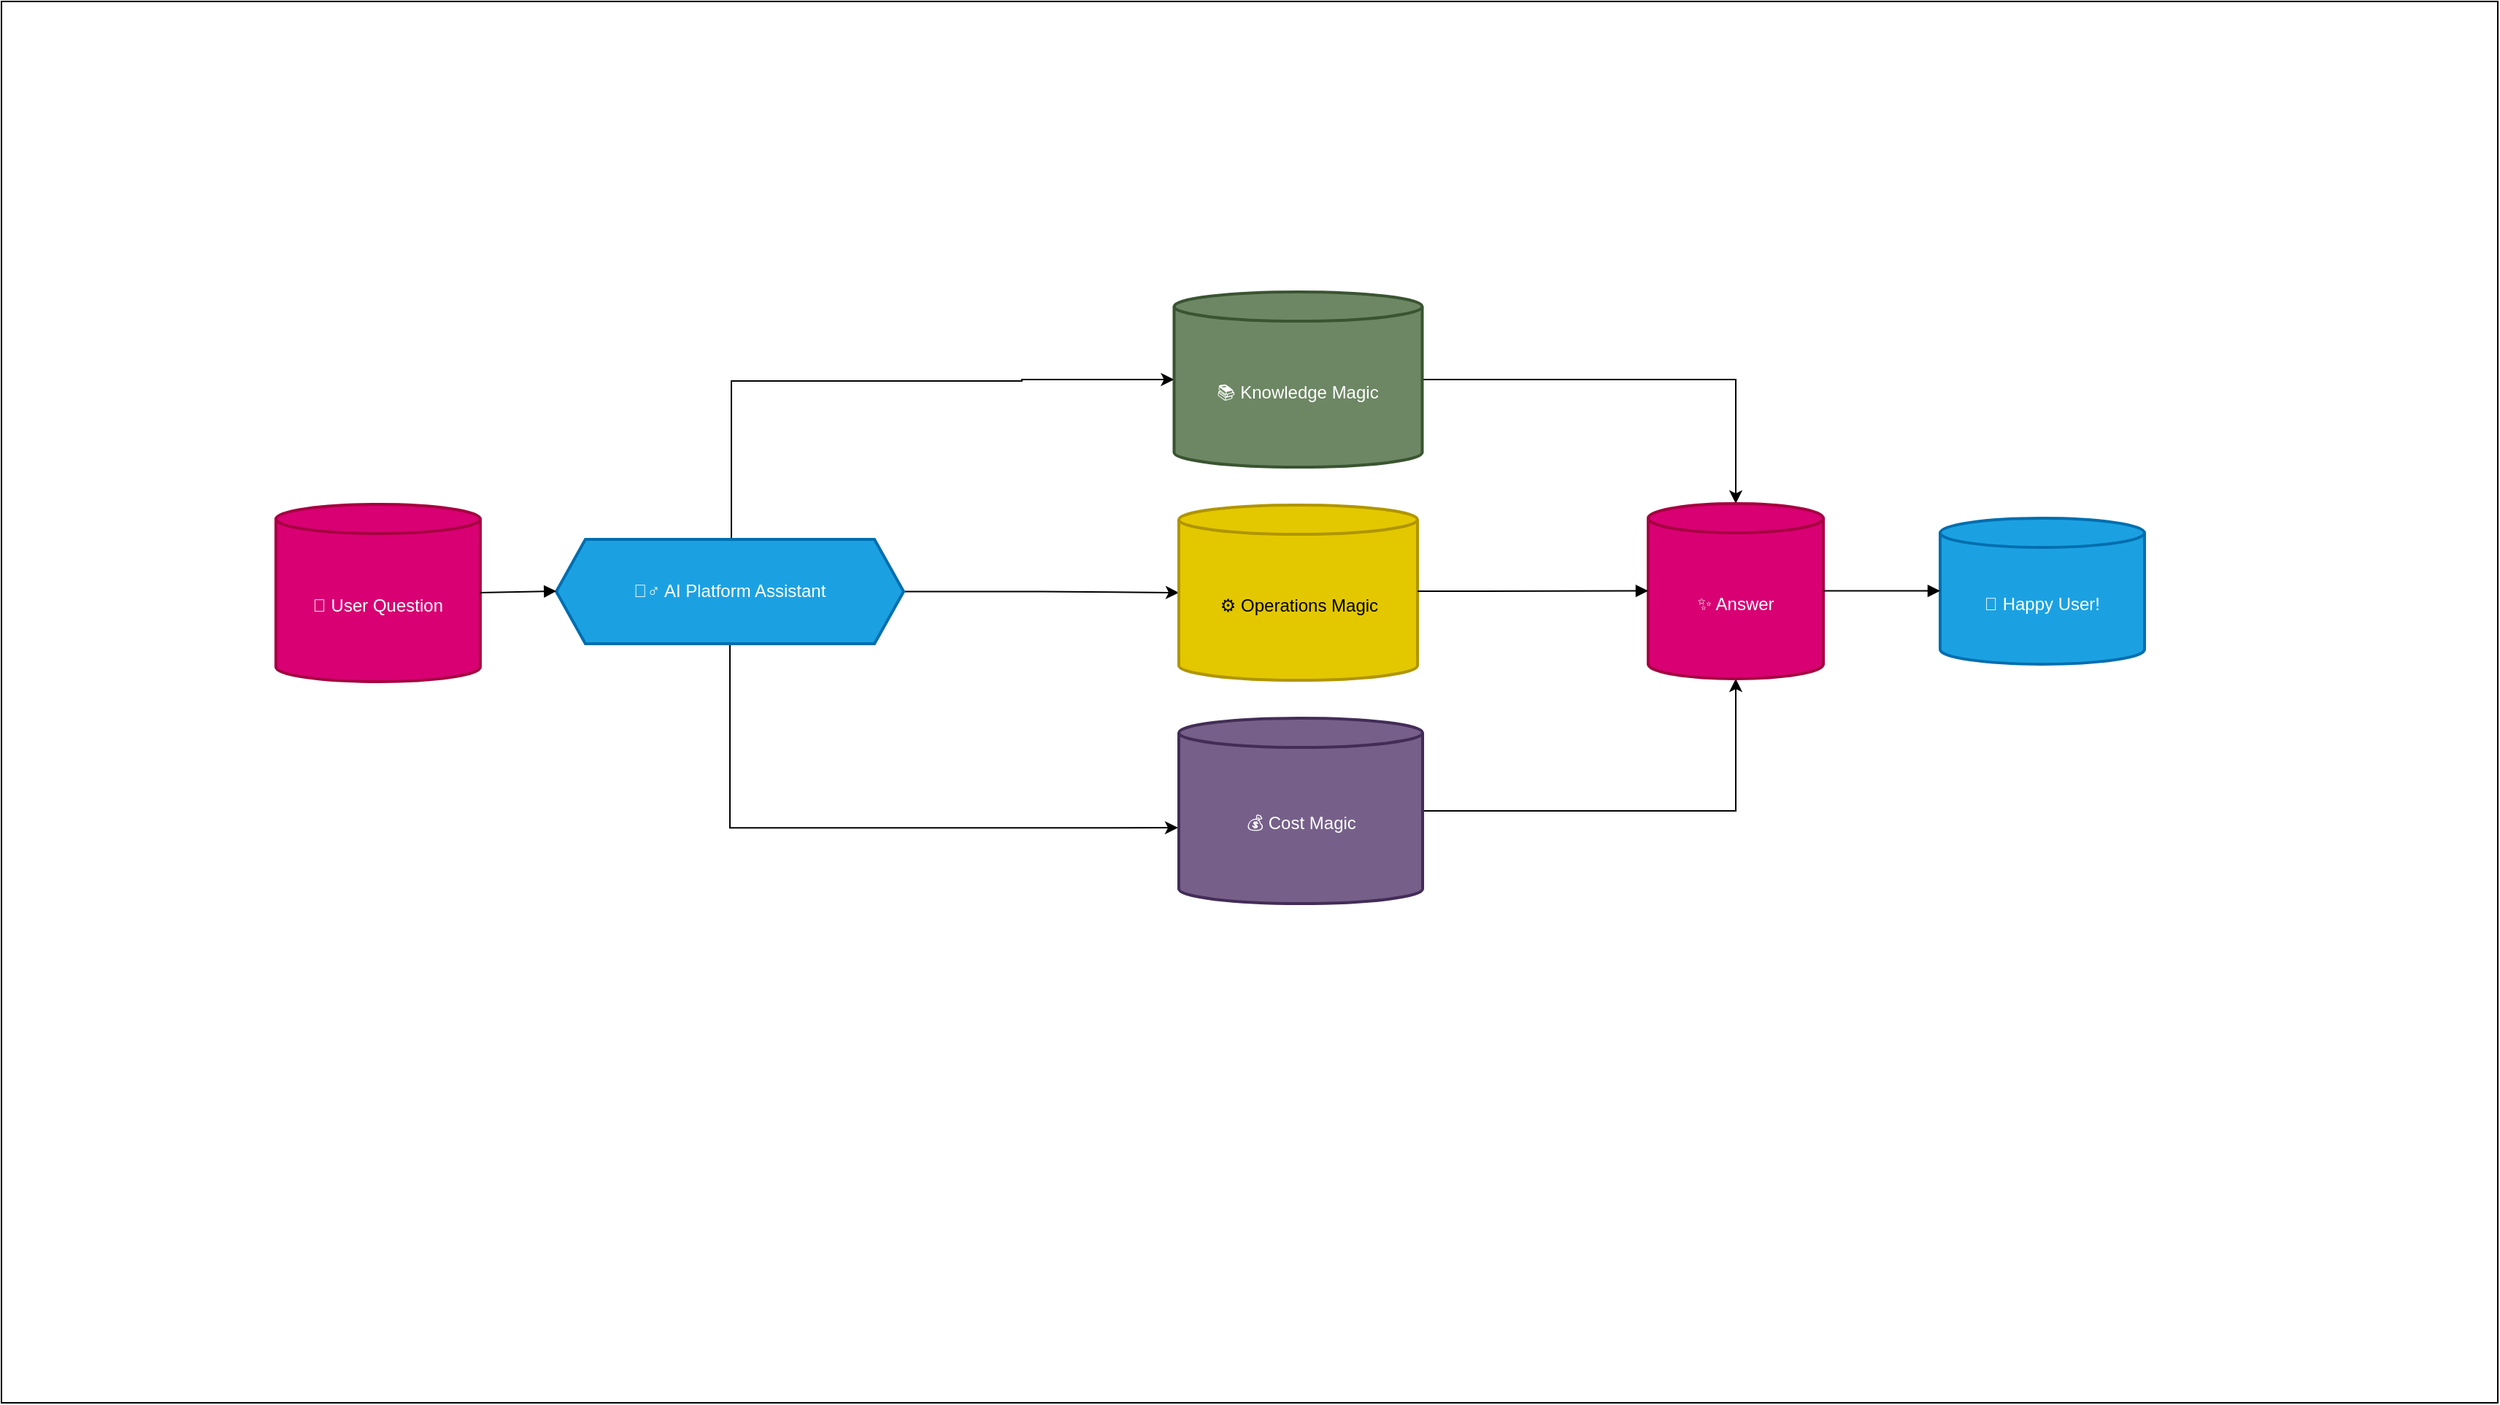 <mxfile version="21.6.8" type="device">
  <diagram name="Page-1" id="2opxLaow2kM9Bb_5w4BE">
    <mxGraphModel dx="2924" dy="1197" grid="1" gridSize="10" guides="1" tooltips="1" connect="1" arrows="1" fold="1" page="1" pageScale="1" pageWidth="850" pageHeight="1100" math="0" shadow="0">
      <root>
        <mxCell id="0" />
        <mxCell id="1" parent="0" />
        <mxCell id="H1tO_FH9vnIzFI_Jb-GQ-24" value="" style="rounded=0;whiteSpace=wrap;html=1;" vertex="1" parent="1">
          <mxGeometry x="-10" y="20" width="1710" height="960" as="geometry" />
        </mxCell>
        <mxCell id="H1tO_FH9vnIzFI_Jb-GQ-1" value="👤 User Question" style="shape=cylinder3;boundedLbl=1;backgroundOutline=1;size=10;strokeWidth=2;whiteSpace=wrap;fillColor=#d80073;fontColor=#ffffff;strokeColor=#A50040;" vertex="1" parent="1">
          <mxGeometry x="178" y="364.5" width="140" height="121.5" as="geometry" />
        </mxCell>
        <mxCell id="H1tO_FH9vnIzFI_Jb-GQ-17" style="edgeStyle=orthogonalEdgeStyle;rounded=0;orthogonalLoop=1;jettySize=auto;html=1;entryX=0;entryY=0.5;entryDx=0;entryDy=0;entryPerimeter=0;" edge="1" parent="1" source="H1tO_FH9vnIzFI_Jb-GQ-2" target="H1tO_FH9vnIzFI_Jb-GQ-4">
          <mxGeometry relative="1" as="geometry" />
        </mxCell>
        <mxCell id="H1tO_FH9vnIzFI_Jb-GQ-22" style="edgeStyle=orthogonalEdgeStyle;rounded=0;orthogonalLoop=1;jettySize=auto;html=1;entryX=0;entryY=0.5;entryDx=0;entryDy=0;entryPerimeter=0;exitX=0.5;exitY=0;exitDx=0;exitDy=0;" edge="1" parent="1" source="H1tO_FH9vnIzFI_Jb-GQ-2" target="H1tO_FH9vnIzFI_Jb-GQ-3">
          <mxGeometry relative="1" as="geometry">
            <Array as="points">
              <mxPoint x="490" y="389" />
              <mxPoint x="490" y="280" />
              <mxPoint x="689" y="280" />
              <mxPoint x="689" y="279" />
            </Array>
          </mxGeometry>
        </mxCell>
        <mxCell id="H1tO_FH9vnIzFI_Jb-GQ-23" style="edgeStyle=orthogonalEdgeStyle;rounded=0;orthogonalLoop=1;jettySize=auto;html=1;entryX=-0.003;entryY=0.591;entryDx=0;entryDy=0;entryPerimeter=0;" edge="1" parent="1" source="H1tO_FH9vnIzFI_Jb-GQ-2" target="H1tO_FH9vnIzFI_Jb-GQ-5">
          <mxGeometry relative="1" as="geometry">
            <Array as="points">
              <mxPoint x="489" y="586" />
            </Array>
          </mxGeometry>
        </mxCell>
        <mxCell id="H1tO_FH9vnIzFI_Jb-GQ-2" value="🦸♂️ AI Platform Assistant" style="shape=hexagon;perimeter=hexagonPerimeter2;fixedSize=1;strokeWidth=2;whiteSpace=wrap;fillColor=#1ba1e2;fontColor=#ffffff;strokeColor=#006EAF;" vertex="1" parent="1">
          <mxGeometry x="370" y="388.5" width="238" height="71.5" as="geometry" />
        </mxCell>
        <mxCell id="H1tO_FH9vnIzFI_Jb-GQ-21" style="edgeStyle=orthogonalEdgeStyle;rounded=0;orthogonalLoop=1;jettySize=auto;html=1;entryX=0.5;entryY=0;entryDx=0;entryDy=0;entryPerimeter=0;" edge="1" parent="1" source="H1tO_FH9vnIzFI_Jb-GQ-3" target="H1tO_FH9vnIzFI_Jb-GQ-6">
          <mxGeometry relative="1" as="geometry" />
        </mxCell>
        <mxCell id="H1tO_FH9vnIzFI_Jb-GQ-3" value="📚 Knowledge Magic" style="shape=cylinder3;boundedLbl=1;backgroundOutline=1;size=10;strokeWidth=2;whiteSpace=wrap;fillColor=#6d8764;fontColor=#ffffff;strokeColor=#3A5431;" vertex="1" parent="1">
          <mxGeometry x="793.25" y="219" width="170" height="120" as="geometry" />
        </mxCell>
        <mxCell id="H1tO_FH9vnIzFI_Jb-GQ-4" value="⚙️ Operations Magic" style="shape=cylinder3;boundedLbl=1;backgroundOutline=1;size=10;strokeWidth=2;whiteSpace=wrap;fillColor=#e3c800;fontColor=#000000;strokeColor=#B09500;" vertex="1" parent="1">
          <mxGeometry x="796.5" y="365" width="163.5" height="120" as="geometry" />
        </mxCell>
        <mxCell id="H1tO_FH9vnIzFI_Jb-GQ-20" style="edgeStyle=orthogonalEdgeStyle;rounded=0;orthogonalLoop=1;jettySize=auto;html=1;entryX=0.5;entryY=1;entryDx=0;entryDy=0;entryPerimeter=0;" edge="1" parent="1" source="H1tO_FH9vnIzFI_Jb-GQ-5" target="H1tO_FH9vnIzFI_Jb-GQ-6">
          <mxGeometry relative="1" as="geometry" />
        </mxCell>
        <mxCell id="H1tO_FH9vnIzFI_Jb-GQ-5" value="💰 Cost Magic" style="shape=cylinder3;boundedLbl=1;backgroundOutline=1;size=10;strokeWidth=2;whiteSpace=wrap;fillColor=#76608a;fontColor=#ffffff;strokeColor=#432D57;" vertex="1" parent="1">
          <mxGeometry x="796.5" y="511" width="167" height="127" as="geometry" />
        </mxCell>
        <mxCell id="H1tO_FH9vnIzFI_Jb-GQ-6" value="✨ Answer" style="shape=cylinder3;boundedLbl=1;backgroundOutline=1;size=10;strokeWidth=2;whiteSpace=wrap;fillColor=#d80073;fontColor=#ffffff;strokeColor=#A50040;" vertex="1" parent="1">
          <mxGeometry x="1118" y="364" width="120" height="120" as="geometry" />
        </mxCell>
        <mxCell id="H1tO_FH9vnIzFI_Jb-GQ-7" value="🎉 Happy User!" style="shape=cylinder3;boundedLbl=1;backgroundOutline=1;size=10;strokeWidth=2;whiteSpace=wrap;fillColor=#1ba1e2;fontColor=#ffffff;strokeColor=#006EAF;" vertex="1" parent="1">
          <mxGeometry x="1318" y="374" width="140" height="100" as="geometry" />
        </mxCell>
        <mxCell id="H1tO_FH9vnIzFI_Jb-GQ-8" value="" style="curved=1;startArrow=none;endArrow=block;exitX=0.998;exitY=0.498;entryX=-0.002;entryY=0.496;rounded=0;" edge="1" parent="1" source="H1tO_FH9vnIzFI_Jb-GQ-1" target="H1tO_FH9vnIzFI_Jb-GQ-2">
          <mxGeometry relative="1" as="geometry">
            <Array as="points" />
          </mxGeometry>
        </mxCell>
        <mxCell id="H1tO_FH9vnIzFI_Jb-GQ-13" value="" style="curved=1;startArrow=none;endArrow=block;exitX=0.995;exitY=0.492;entryX=0.003;entryY=0.498;rounded=0;" edge="1" parent="1" source="H1tO_FH9vnIzFI_Jb-GQ-4" target="H1tO_FH9vnIzFI_Jb-GQ-6">
          <mxGeometry relative="1" as="geometry">
            <Array as="points" />
          </mxGeometry>
        </mxCell>
        <mxCell id="H1tO_FH9vnIzFI_Jb-GQ-15" value="" style="curved=1;startArrow=none;endArrow=block;exitX=1.005;exitY=0.498;entryX=0.003;entryY=0.498;rounded=0;" edge="1" parent="1" source="H1tO_FH9vnIzFI_Jb-GQ-6" target="H1tO_FH9vnIzFI_Jb-GQ-7">
          <mxGeometry relative="1" as="geometry">
            <Array as="points" />
          </mxGeometry>
        </mxCell>
      </root>
    </mxGraphModel>
  </diagram>
</mxfile>
